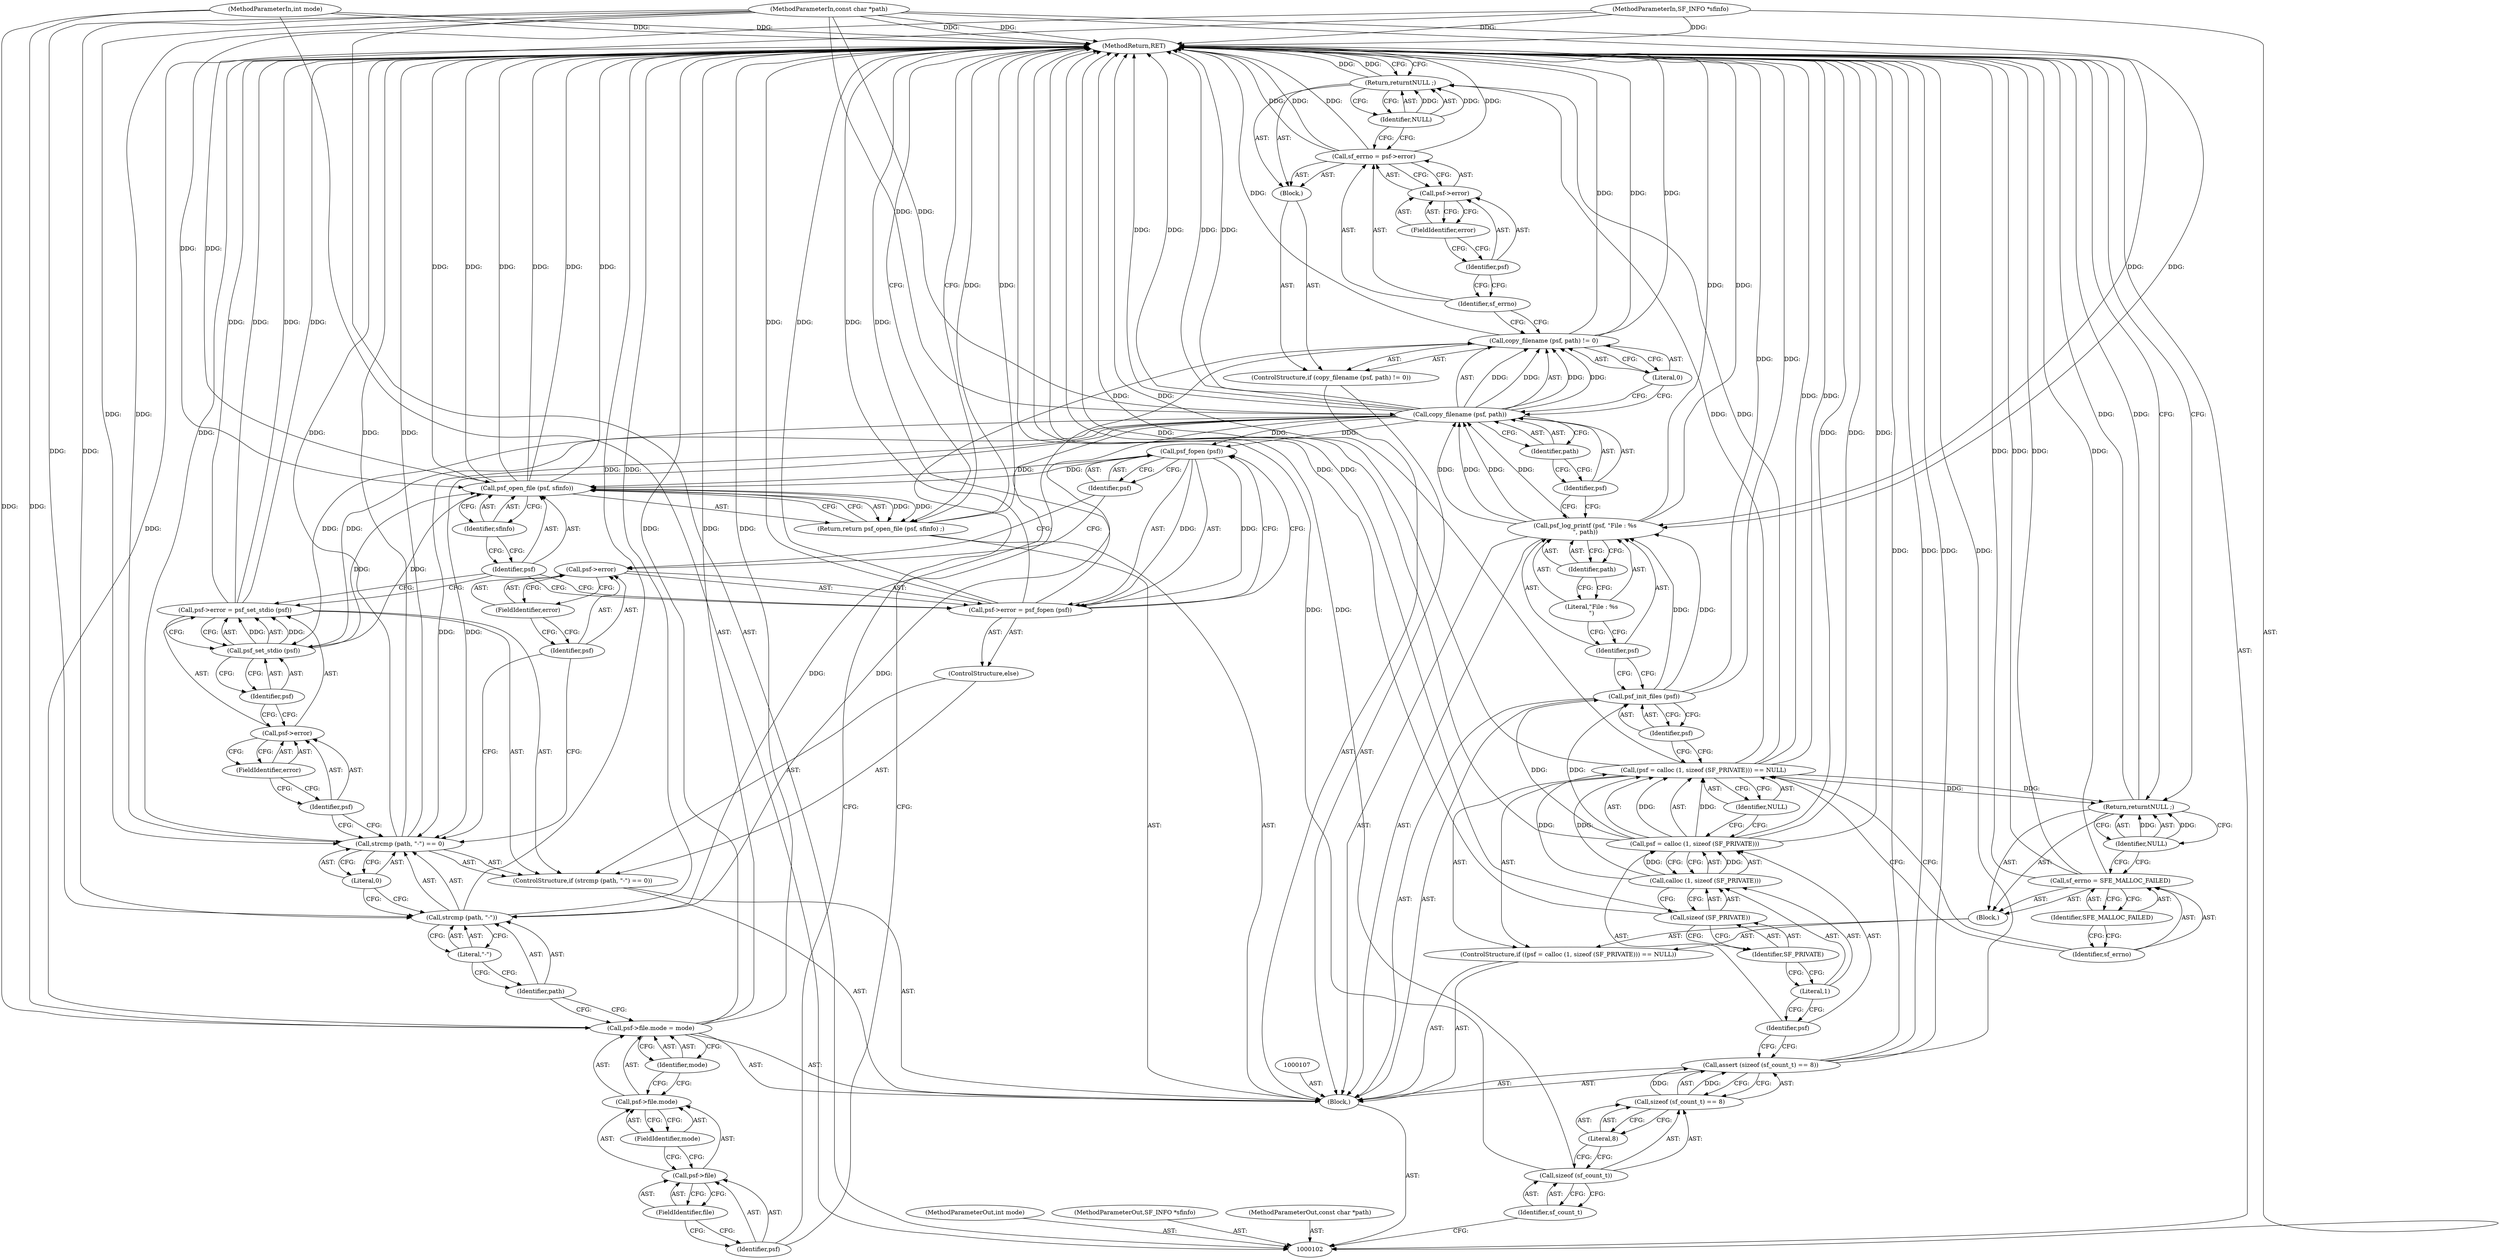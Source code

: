 digraph "1_libsndfile_708e996c87c5fae77b104ccfeb8f6db784c32074_19" {
"1000178" [label="(MethodReturn,RET)"];
"1000104" [label="(MethodParameterIn,int mode)"];
"1000259" [label="(MethodParameterOut,int mode)"];
"1000105" [label="(MethodParameterIn,SF_INFO *sfinfo)"];
"1000260" [label="(MethodParameterOut,SF_INFO *sfinfo)"];
"1000103" [label="(MethodParameterIn,const char *path)"];
"1000258" [label="(MethodParameterOut,const char *path)"];
"1000128" [label="(Call,psf_init_files (psf))"];
"1000129" [label="(Identifier,psf)"];
"1000130" [label="(Call,psf_log_printf (psf, \"File : %s\n\", path))"];
"1000131" [label="(Identifier,psf)"];
"1000132" [label="(Literal,\"File : %s\n\")"];
"1000133" [label="(Identifier,path)"];
"1000134" [label="(ControlStructure,if (copy_filename (psf, path) != 0))"];
"1000137" [label="(Identifier,psf)"];
"1000138" [label="(Identifier,path)"];
"1000139" [label="(Literal,0)"];
"1000135" [label="(Call,copy_filename (psf, path) != 0)"];
"1000136" [label="(Call,copy_filename (psf, path))"];
"1000140" [label="(Block,)"];
"1000143" [label="(Call,psf->error)"];
"1000144" [label="(Identifier,psf)"];
"1000145" [label="(FieldIdentifier,error)"];
"1000141" [label="(Call,sf_errno = psf->error)"];
"1000142" [label="(Identifier,sf_errno)"];
"1000146" [label="(Return,return\tNULL ;)"];
"1000147" [label="(Identifier,NULL)"];
"1000106" [label="(Block,)"];
"1000148" [label="(Call,psf->file.mode = mode)"];
"1000149" [label="(Call,psf->file.mode)"];
"1000150" [label="(Call,psf->file)"];
"1000151" [label="(Identifier,psf)"];
"1000153" [label="(FieldIdentifier,mode)"];
"1000154" [label="(Identifier,mode)"];
"1000152" [label="(FieldIdentifier,file)"];
"1000155" [label="(ControlStructure,if (strcmp (path, \"-\") == 0))"];
"1000158" [label="(Identifier,path)"];
"1000159" [label="(Literal,\"-\")"];
"1000160" [label="(Literal,0)"];
"1000156" [label="(Call,strcmp (path, \"-\") == 0)"];
"1000157" [label="(Call,strcmp (path, \"-\"))"];
"1000165" [label="(Call,psf_set_stdio (psf))"];
"1000161" [label="(Call,psf->error = psf_set_stdio (psf))"];
"1000162" [label="(Call,psf->error)"];
"1000163" [label="(Identifier,psf)"];
"1000166" [label="(Identifier,psf)"];
"1000164" [label="(FieldIdentifier,error)"];
"1000167" [label="(ControlStructure,else)"];
"1000172" [label="(Call,psf_fopen (psf))"];
"1000168" [label="(Call,psf->error = psf_fopen (psf))"];
"1000169" [label="(Call,psf->error)"];
"1000170" [label="(Identifier,psf)"];
"1000173" [label="(Identifier,psf)"];
"1000171" [label="(FieldIdentifier,error)"];
"1000174" [label="(Return,return psf_open_file (psf, sfinfo) ;)"];
"1000176" [label="(Identifier,psf)"];
"1000177" [label="(Identifier,sfinfo)"];
"1000175" [label="(Call,psf_open_file (psf, sfinfo))"];
"1000109" [label="(Call,sizeof (sf_count_t) == 8)"];
"1000110" [label="(Call,sizeof (sf_count_t))"];
"1000111" [label="(Identifier,sf_count_t)"];
"1000108" [label="(Call,assert (sizeof (sf_count_t) == 8))"];
"1000112" [label="(Literal,8)"];
"1000113" [label="(ControlStructure,if ((psf = calloc (1, sizeof (SF_PRIVATE))) == NULL))"];
"1000117" [label="(Call,calloc (1, sizeof (SF_PRIVATE)))"];
"1000118" [label="(Literal,1)"];
"1000119" [label="(Call,sizeof (SF_PRIVATE))"];
"1000120" [label="(Identifier,SF_PRIVATE)"];
"1000121" [label="(Identifier,NULL)"];
"1000114" [label="(Call,(psf = calloc (1, sizeof (SF_PRIVATE))) == NULL)"];
"1000115" [label="(Call,psf = calloc (1, sizeof (SF_PRIVATE)))"];
"1000116" [label="(Identifier,psf)"];
"1000125" [label="(Identifier,SFE_MALLOC_FAILED)"];
"1000122" [label="(Block,)"];
"1000123" [label="(Call,sf_errno = SFE_MALLOC_FAILED)"];
"1000124" [label="(Identifier,sf_errno)"];
"1000127" [label="(Identifier,NULL)"];
"1000126" [label="(Return,return\tNULL ;)"];
"1000178" -> "1000102"  [label="AST: "];
"1000178" -> "1000126"  [label="CFG: "];
"1000178" -> "1000146"  [label="CFG: "];
"1000178" -> "1000174"  [label="CFG: "];
"1000126" -> "1000178"  [label="DDG: "];
"1000115" -> "1000178"  [label="DDG: "];
"1000115" -> "1000178"  [label="DDG: "];
"1000123" -> "1000178"  [label="DDG: "];
"1000123" -> "1000178"  [label="DDG: "];
"1000108" -> "1000178"  [label="DDG: "];
"1000108" -> "1000178"  [label="DDG: "];
"1000168" -> "1000178"  [label="DDG: "];
"1000168" -> "1000178"  [label="DDG: "];
"1000156" -> "1000178"  [label="DDG: "];
"1000156" -> "1000178"  [label="DDG: "];
"1000104" -> "1000178"  [label="DDG: "];
"1000105" -> "1000178"  [label="DDG: "];
"1000114" -> "1000178"  [label="DDG: "];
"1000114" -> "1000178"  [label="DDG: "];
"1000148" -> "1000178"  [label="DDG: "];
"1000148" -> "1000178"  [label="DDG: "];
"1000175" -> "1000178"  [label="DDG: "];
"1000175" -> "1000178"  [label="DDG: "];
"1000175" -> "1000178"  [label="DDG: "];
"1000161" -> "1000178"  [label="DDG: "];
"1000161" -> "1000178"  [label="DDG: "];
"1000130" -> "1000178"  [label="DDG: "];
"1000141" -> "1000178"  [label="DDG: "];
"1000141" -> "1000178"  [label="DDG: "];
"1000157" -> "1000178"  [label="DDG: "];
"1000103" -> "1000178"  [label="DDG: "];
"1000135" -> "1000178"  [label="DDG: "];
"1000135" -> "1000178"  [label="DDG: "];
"1000119" -> "1000178"  [label="DDG: "];
"1000136" -> "1000178"  [label="DDG: "];
"1000136" -> "1000178"  [label="DDG: "];
"1000128" -> "1000178"  [label="DDG: "];
"1000110" -> "1000178"  [label="DDG: "];
"1000146" -> "1000178"  [label="DDG: "];
"1000174" -> "1000178"  [label="DDG: "];
"1000104" -> "1000102"  [label="AST: "];
"1000104" -> "1000178"  [label="DDG: "];
"1000104" -> "1000148"  [label="DDG: "];
"1000259" -> "1000102"  [label="AST: "];
"1000105" -> "1000102"  [label="AST: "];
"1000105" -> "1000178"  [label="DDG: "];
"1000105" -> "1000175"  [label="DDG: "];
"1000260" -> "1000102"  [label="AST: "];
"1000103" -> "1000102"  [label="AST: "];
"1000103" -> "1000178"  [label="DDG: "];
"1000103" -> "1000130"  [label="DDG: "];
"1000103" -> "1000136"  [label="DDG: "];
"1000103" -> "1000156"  [label="DDG: "];
"1000103" -> "1000157"  [label="DDG: "];
"1000258" -> "1000102"  [label="AST: "];
"1000128" -> "1000106"  [label="AST: "];
"1000128" -> "1000129"  [label="CFG: "];
"1000129" -> "1000128"  [label="AST: "];
"1000131" -> "1000128"  [label="CFG: "];
"1000128" -> "1000178"  [label="DDG: "];
"1000115" -> "1000128"  [label="DDG: "];
"1000128" -> "1000130"  [label="DDG: "];
"1000129" -> "1000128"  [label="AST: "];
"1000129" -> "1000114"  [label="CFG: "];
"1000128" -> "1000129"  [label="CFG: "];
"1000130" -> "1000106"  [label="AST: "];
"1000130" -> "1000133"  [label="CFG: "];
"1000131" -> "1000130"  [label="AST: "];
"1000132" -> "1000130"  [label="AST: "];
"1000133" -> "1000130"  [label="AST: "];
"1000137" -> "1000130"  [label="CFG: "];
"1000130" -> "1000178"  [label="DDG: "];
"1000128" -> "1000130"  [label="DDG: "];
"1000103" -> "1000130"  [label="DDG: "];
"1000130" -> "1000136"  [label="DDG: "];
"1000130" -> "1000136"  [label="DDG: "];
"1000131" -> "1000130"  [label="AST: "];
"1000131" -> "1000128"  [label="CFG: "];
"1000132" -> "1000131"  [label="CFG: "];
"1000132" -> "1000130"  [label="AST: "];
"1000132" -> "1000131"  [label="CFG: "];
"1000133" -> "1000132"  [label="CFG: "];
"1000133" -> "1000130"  [label="AST: "];
"1000133" -> "1000132"  [label="CFG: "];
"1000130" -> "1000133"  [label="CFG: "];
"1000134" -> "1000106"  [label="AST: "];
"1000135" -> "1000134"  [label="AST: "];
"1000140" -> "1000134"  [label="AST: "];
"1000137" -> "1000136"  [label="AST: "];
"1000137" -> "1000130"  [label="CFG: "];
"1000138" -> "1000137"  [label="CFG: "];
"1000138" -> "1000136"  [label="AST: "];
"1000138" -> "1000137"  [label="CFG: "];
"1000136" -> "1000138"  [label="CFG: "];
"1000139" -> "1000135"  [label="AST: "];
"1000139" -> "1000136"  [label="CFG: "];
"1000135" -> "1000139"  [label="CFG: "];
"1000135" -> "1000134"  [label="AST: "];
"1000135" -> "1000139"  [label="CFG: "];
"1000136" -> "1000135"  [label="AST: "];
"1000139" -> "1000135"  [label="AST: "];
"1000142" -> "1000135"  [label="CFG: "];
"1000151" -> "1000135"  [label="CFG: "];
"1000135" -> "1000178"  [label="DDG: "];
"1000135" -> "1000178"  [label="DDG: "];
"1000136" -> "1000135"  [label="DDG: "];
"1000136" -> "1000135"  [label="DDG: "];
"1000136" -> "1000135"  [label="AST: "];
"1000136" -> "1000138"  [label="CFG: "];
"1000137" -> "1000136"  [label="AST: "];
"1000138" -> "1000136"  [label="AST: "];
"1000139" -> "1000136"  [label="CFG: "];
"1000136" -> "1000178"  [label="DDG: "];
"1000136" -> "1000178"  [label="DDG: "];
"1000136" -> "1000135"  [label="DDG: "];
"1000136" -> "1000135"  [label="DDG: "];
"1000130" -> "1000136"  [label="DDG: "];
"1000130" -> "1000136"  [label="DDG: "];
"1000103" -> "1000136"  [label="DDG: "];
"1000136" -> "1000156"  [label="DDG: "];
"1000136" -> "1000157"  [label="DDG: "];
"1000136" -> "1000165"  [label="DDG: "];
"1000136" -> "1000172"  [label="DDG: "];
"1000140" -> "1000134"  [label="AST: "];
"1000141" -> "1000140"  [label="AST: "];
"1000146" -> "1000140"  [label="AST: "];
"1000143" -> "1000141"  [label="AST: "];
"1000143" -> "1000145"  [label="CFG: "];
"1000144" -> "1000143"  [label="AST: "];
"1000145" -> "1000143"  [label="AST: "];
"1000141" -> "1000143"  [label="CFG: "];
"1000144" -> "1000143"  [label="AST: "];
"1000144" -> "1000142"  [label="CFG: "];
"1000145" -> "1000144"  [label="CFG: "];
"1000145" -> "1000143"  [label="AST: "];
"1000145" -> "1000144"  [label="CFG: "];
"1000143" -> "1000145"  [label="CFG: "];
"1000141" -> "1000140"  [label="AST: "];
"1000141" -> "1000143"  [label="CFG: "];
"1000142" -> "1000141"  [label="AST: "];
"1000143" -> "1000141"  [label="AST: "];
"1000147" -> "1000141"  [label="CFG: "];
"1000141" -> "1000178"  [label="DDG: "];
"1000141" -> "1000178"  [label="DDG: "];
"1000142" -> "1000141"  [label="AST: "];
"1000142" -> "1000135"  [label="CFG: "];
"1000144" -> "1000142"  [label="CFG: "];
"1000146" -> "1000140"  [label="AST: "];
"1000146" -> "1000147"  [label="CFG: "];
"1000147" -> "1000146"  [label="AST: "];
"1000178" -> "1000146"  [label="CFG: "];
"1000146" -> "1000178"  [label="DDG: "];
"1000147" -> "1000146"  [label="DDG: "];
"1000114" -> "1000146"  [label="DDG: "];
"1000147" -> "1000146"  [label="AST: "];
"1000147" -> "1000141"  [label="CFG: "];
"1000146" -> "1000147"  [label="CFG: "];
"1000147" -> "1000146"  [label="DDG: "];
"1000106" -> "1000102"  [label="AST: "];
"1000107" -> "1000106"  [label="AST: "];
"1000108" -> "1000106"  [label="AST: "];
"1000113" -> "1000106"  [label="AST: "];
"1000128" -> "1000106"  [label="AST: "];
"1000130" -> "1000106"  [label="AST: "];
"1000134" -> "1000106"  [label="AST: "];
"1000148" -> "1000106"  [label="AST: "];
"1000155" -> "1000106"  [label="AST: "];
"1000174" -> "1000106"  [label="AST: "];
"1000148" -> "1000106"  [label="AST: "];
"1000148" -> "1000154"  [label="CFG: "];
"1000149" -> "1000148"  [label="AST: "];
"1000154" -> "1000148"  [label="AST: "];
"1000158" -> "1000148"  [label="CFG: "];
"1000148" -> "1000178"  [label="DDG: "];
"1000148" -> "1000178"  [label="DDG: "];
"1000104" -> "1000148"  [label="DDG: "];
"1000149" -> "1000148"  [label="AST: "];
"1000149" -> "1000153"  [label="CFG: "];
"1000150" -> "1000149"  [label="AST: "];
"1000153" -> "1000149"  [label="AST: "];
"1000154" -> "1000149"  [label="CFG: "];
"1000150" -> "1000149"  [label="AST: "];
"1000150" -> "1000152"  [label="CFG: "];
"1000151" -> "1000150"  [label="AST: "];
"1000152" -> "1000150"  [label="AST: "];
"1000153" -> "1000150"  [label="CFG: "];
"1000151" -> "1000150"  [label="AST: "];
"1000151" -> "1000135"  [label="CFG: "];
"1000152" -> "1000151"  [label="CFG: "];
"1000153" -> "1000149"  [label="AST: "];
"1000153" -> "1000150"  [label="CFG: "];
"1000149" -> "1000153"  [label="CFG: "];
"1000154" -> "1000148"  [label="AST: "];
"1000154" -> "1000149"  [label="CFG: "];
"1000148" -> "1000154"  [label="CFG: "];
"1000152" -> "1000150"  [label="AST: "];
"1000152" -> "1000151"  [label="CFG: "];
"1000150" -> "1000152"  [label="CFG: "];
"1000155" -> "1000106"  [label="AST: "];
"1000156" -> "1000155"  [label="AST: "];
"1000161" -> "1000155"  [label="AST: "];
"1000167" -> "1000155"  [label="AST: "];
"1000158" -> "1000157"  [label="AST: "];
"1000158" -> "1000148"  [label="CFG: "];
"1000159" -> "1000158"  [label="CFG: "];
"1000159" -> "1000157"  [label="AST: "];
"1000159" -> "1000158"  [label="CFG: "];
"1000157" -> "1000159"  [label="CFG: "];
"1000160" -> "1000156"  [label="AST: "];
"1000160" -> "1000157"  [label="CFG: "];
"1000156" -> "1000160"  [label="CFG: "];
"1000156" -> "1000155"  [label="AST: "];
"1000156" -> "1000160"  [label="CFG: "];
"1000157" -> "1000156"  [label="AST: "];
"1000160" -> "1000156"  [label="AST: "];
"1000163" -> "1000156"  [label="CFG: "];
"1000170" -> "1000156"  [label="CFG: "];
"1000156" -> "1000178"  [label="DDG: "];
"1000156" -> "1000178"  [label="DDG: "];
"1000136" -> "1000156"  [label="DDG: "];
"1000103" -> "1000156"  [label="DDG: "];
"1000157" -> "1000156"  [label="AST: "];
"1000157" -> "1000159"  [label="CFG: "];
"1000158" -> "1000157"  [label="AST: "];
"1000159" -> "1000157"  [label="AST: "];
"1000160" -> "1000157"  [label="CFG: "];
"1000157" -> "1000178"  [label="DDG: "];
"1000136" -> "1000157"  [label="DDG: "];
"1000103" -> "1000157"  [label="DDG: "];
"1000165" -> "1000161"  [label="AST: "];
"1000165" -> "1000166"  [label="CFG: "];
"1000166" -> "1000165"  [label="AST: "];
"1000161" -> "1000165"  [label="CFG: "];
"1000165" -> "1000161"  [label="DDG: "];
"1000136" -> "1000165"  [label="DDG: "];
"1000165" -> "1000175"  [label="DDG: "];
"1000161" -> "1000155"  [label="AST: "];
"1000161" -> "1000165"  [label="CFG: "];
"1000162" -> "1000161"  [label="AST: "];
"1000165" -> "1000161"  [label="AST: "];
"1000176" -> "1000161"  [label="CFG: "];
"1000161" -> "1000178"  [label="DDG: "];
"1000161" -> "1000178"  [label="DDG: "];
"1000165" -> "1000161"  [label="DDG: "];
"1000162" -> "1000161"  [label="AST: "];
"1000162" -> "1000164"  [label="CFG: "];
"1000163" -> "1000162"  [label="AST: "];
"1000164" -> "1000162"  [label="AST: "];
"1000166" -> "1000162"  [label="CFG: "];
"1000163" -> "1000162"  [label="AST: "];
"1000163" -> "1000156"  [label="CFG: "];
"1000164" -> "1000163"  [label="CFG: "];
"1000166" -> "1000165"  [label="AST: "];
"1000166" -> "1000162"  [label="CFG: "];
"1000165" -> "1000166"  [label="CFG: "];
"1000164" -> "1000162"  [label="AST: "];
"1000164" -> "1000163"  [label="CFG: "];
"1000162" -> "1000164"  [label="CFG: "];
"1000167" -> "1000155"  [label="AST: "];
"1000168" -> "1000167"  [label="AST: "];
"1000172" -> "1000168"  [label="AST: "];
"1000172" -> "1000173"  [label="CFG: "];
"1000173" -> "1000172"  [label="AST: "];
"1000168" -> "1000172"  [label="CFG: "];
"1000172" -> "1000168"  [label="DDG: "];
"1000136" -> "1000172"  [label="DDG: "];
"1000172" -> "1000175"  [label="DDG: "];
"1000168" -> "1000167"  [label="AST: "];
"1000168" -> "1000172"  [label="CFG: "];
"1000169" -> "1000168"  [label="AST: "];
"1000172" -> "1000168"  [label="AST: "];
"1000176" -> "1000168"  [label="CFG: "];
"1000168" -> "1000178"  [label="DDG: "];
"1000168" -> "1000178"  [label="DDG: "];
"1000172" -> "1000168"  [label="DDG: "];
"1000169" -> "1000168"  [label="AST: "];
"1000169" -> "1000171"  [label="CFG: "];
"1000170" -> "1000169"  [label="AST: "];
"1000171" -> "1000169"  [label="AST: "];
"1000173" -> "1000169"  [label="CFG: "];
"1000170" -> "1000169"  [label="AST: "];
"1000170" -> "1000156"  [label="CFG: "];
"1000171" -> "1000170"  [label="CFG: "];
"1000173" -> "1000172"  [label="AST: "];
"1000173" -> "1000169"  [label="CFG: "];
"1000172" -> "1000173"  [label="CFG: "];
"1000171" -> "1000169"  [label="AST: "];
"1000171" -> "1000170"  [label="CFG: "];
"1000169" -> "1000171"  [label="CFG: "];
"1000174" -> "1000106"  [label="AST: "];
"1000174" -> "1000175"  [label="CFG: "];
"1000175" -> "1000174"  [label="AST: "];
"1000178" -> "1000174"  [label="CFG: "];
"1000174" -> "1000178"  [label="DDG: "];
"1000175" -> "1000174"  [label="DDG: "];
"1000176" -> "1000175"  [label="AST: "];
"1000176" -> "1000161"  [label="CFG: "];
"1000176" -> "1000168"  [label="CFG: "];
"1000177" -> "1000176"  [label="CFG: "];
"1000177" -> "1000175"  [label="AST: "];
"1000177" -> "1000176"  [label="CFG: "];
"1000175" -> "1000177"  [label="CFG: "];
"1000175" -> "1000174"  [label="AST: "];
"1000175" -> "1000177"  [label="CFG: "];
"1000176" -> "1000175"  [label="AST: "];
"1000177" -> "1000175"  [label="AST: "];
"1000174" -> "1000175"  [label="CFG: "];
"1000175" -> "1000178"  [label="DDG: "];
"1000175" -> "1000178"  [label="DDG: "];
"1000175" -> "1000178"  [label="DDG: "];
"1000175" -> "1000174"  [label="DDG: "];
"1000165" -> "1000175"  [label="DDG: "];
"1000172" -> "1000175"  [label="DDG: "];
"1000105" -> "1000175"  [label="DDG: "];
"1000109" -> "1000108"  [label="AST: "];
"1000109" -> "1000112"  [label="CFG: "];
"1000110" -> "1000109"  [label="AST: "];
"1000112" -> "1000109"  [label="AST: "];
"1000108" -> "1000109"  [label="CFG: "];
"1000109" -> "1000108"  [label="DDG: "];
"1000110" -> "1000109"  [label="AST: "];
"1000110" -> "1000111"  [label="CFG: "];
"1000111" -> "1000110"  [label="AST: "];
"1000112" -> "1000110"  [label="CFG: "];
"1000110" -> "1000178"  [label="DDG: "];
"1000111" -> "1000110"  [label="AST: "];
"1000111" -> "1000102"  [label="CFG: "];
"1000110" -> "1000111"  [label="CFG: "];
"1000108" -> "1000106"  [label="AST: "];
"1000108" -> "1000109"  [label="CFG: "];
"1000109" -> "1000108"  [label="AST: "];
"1000116" -> "1000108"  [label="CFG: "];
"1000108" -> "1000178"  [label="DDG: "];
"1000108" -> "1000178"  [label="DDG: "];
"1000109" -> "1000108"  [label="DDG: "];
"1000112" -> "1000109"  [label="AST: "];
"1000112" -> "1000110"  [label="CFG: "];
"1000109" -> "1000112"  [label="CFG: "];
"1000113" -> "1000106"  [label="AST: "];
"1000114" -> "1000113"  [label="AST: "];
"1000122" -> "1000113"  [label="AST: "];
"1000117" -> "1000115"  [label="AST: "];
"1000117" -> "1000119"  [label="CFG: "];
"1000118" -> "1000117"  [label="AST: "];
"1000119" -> "1000117"  [label="AST: "];
"1000115" -> "1000117"  [label="CFG: "];
"1000117" -> "1000114"  [label="DDG: "];
"1000117" -> "1000115"  [label="DDG: "];
"1000118" -> "1000117"  [label="AST: "];
"1000118" -> "1000116"  [label="CFG: "];
"1000120" -> "1000118"  [label="CFG: "];
"1000119" -> "1000117"  [label="AST: "];
"1000119" -> "1000120"  [label="CFG: "];
"1000120" -> "1000119"  [label="AST: "];
"1000117" -> "1000119"  [label="CFG: "];
"1000119" -> "1000178"  [label="DDG: "];
"1000120" -> "1000119"  [label="AST: "];
"1000120" -> "1000118"  [label="CFG: "];
"1000119" -> "1000120"  [label="CFG: "];
"1000121" -> "1000114"  [label="AST: "];
"1000121" -> "1000115"  [label="CFG: "];
"1000114" -> "1000121"  [label="CFG: "];
"1000114" -> "1000113"  [label="AST: "];
"1000114" -> "1000121"  [label="CFG: "];
"1000115" -> "1000114"  [label="AST: "];
"1000121" -> "1000114"  [label="AST: "];
"1000124" -> "1000114"  [label="CFG: "];
"1000129" -> "1000114"  [label="CFG: "];
"1000114" -> "1000178"  [label="DDG: "];
"1000114" -> "1000178"  [label="DDG: "];
"1000115" -> "1000114"  [label="DDG: "];
"1000117" -> "1000114"  [label="DDG: "];
"1000114" -> "1000126"  [label="DDG: "];
"1000114" -> "1000146"  [label="DDG: "];
"1000115" -> "1000114"  [label="AST: "];
"1000115" -> "1000117"  [label="CFG: "];
"1000116" -> "1000115"  [label="AST: "];
"1000117" -> "1000115"  [label="AST: "];
"1000121" -> "1000115"  [label="CFG: "];
"1000115" -> "1000178"  [label="DDG: "];
"1000115" -> "1000178"  [label="DDG: "];
"1000115" -> "1000114"  [label="DDG: "];
"1000117" -> "1000115"  [label="DDG: "];
"1000115" -> "1000128"  [label="DDG: "];
"1000116" -> "1000115"  [label="AST: "];
"1000116" -> "1000108"  [label="CFG: "];
"1000118" -> "1000116"  [label="CFG: "];
"1000125" -> "1000123"  [label="AST: "];
"1000125" -> "1000124"  [label="CFG: "];
"1000123" -> "1000125"  [label="CFG: "];
"1000122" -> "1000113"  [label="AST: "];
"1000123" -> "1000122"  [label="AST: "];
"1000126" -> "1000122"  [label="AST: "];
"1000123" -> "1000122"  [label="AST: "];
"1000123" -> "1000125"  [label="CFG: "];
"1000124" -> "1000123"  [label="AST: "];
"1000125" -> "1000123"  [label="AST: "];
"1000127" -> "1000123"  [label="CFG: "];
"1000123" -> "1000178"  [label="DDG: "];
"1000123" -> "1000178"  [label="DDG: "];
"1000124" -> "1000123"  [label="AST: "];
"1000124" -> "1000114"  [label="CFG: "];
"1000125" -> "1000124"  [label="CFG: "];
"1000127" -> "1000126"  [label="AST: "];
"1000127" -> "1000123"  [label="CFG: "];
"1000126" -> "1000127"  [label="CFG: "];
"1000127" -> "1000126"  [label="DDG: "];
"1000126" -> "1000122"  [label="AST: "];
"1000126" -> "1000127"  [label="CFG: "];
"1000127" -> "1000126"  [label="AST: "];
"1000178" -> "1000126"  [label="CFG: "];
"1000126" -> "1000178"  [label="DDG: "];
"1000127" -> "1000126"  [label="DDG: "];
"1000114" -> "1000126"  [label="DDG: "];
}
